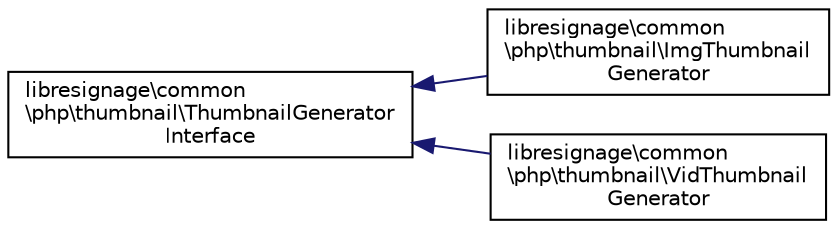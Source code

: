 digraph "Graphical Class Hierarchy"
{
  edge [fontname="Helvetica",fontsize="10",labelfontname="Helvetica",labelfontsize="10"];
  node [fontname="Helvetica",fontsize="10",shape=record];
  rankdir="LR";
  Node0 [label="libresignage\\common\l\\php\\thumbnail\\ThumbnailGenerator\lInterface",height=0.2,width=0.4,color="black", fillcolor="white", style="filled",URL="$interfacelibresignage_1_1common_1_1php_1_1thumbnail_1_1ThumbnailGeneratorInterface.html"];
  Node0 -> Node1 [dir="back",color="midnightblue",fontsize="10",style="solid",fontname="Helvetica"];
  Node1 [label="libresignage\\common\l\\php\\thumbnail\\ImgThumbnail\lGenerator",height=0.2,width=0.4,color="black", fillcolor="white", style="filled",URL="$classlibresignage_1_1common_1_1php_1_1thumbnail_1_1ImgThumbnailGenerator.html"];
  Node0 -> Node2 [dir="back",color="midnightblue",fontsize="10",style="solid",fontname="Helvetica"];
  Node2 [label="libresignage\\common\l\\php\\thumbnail\\VidThumbnail\lGenerator",height=0.2,width=0.4,color="black", fillcolor="white", style="filled",URL="$classlibresignage_1_1common_1_1php_1_1thumbnail_1_1VidThumbnailGenerator.html"];
}
